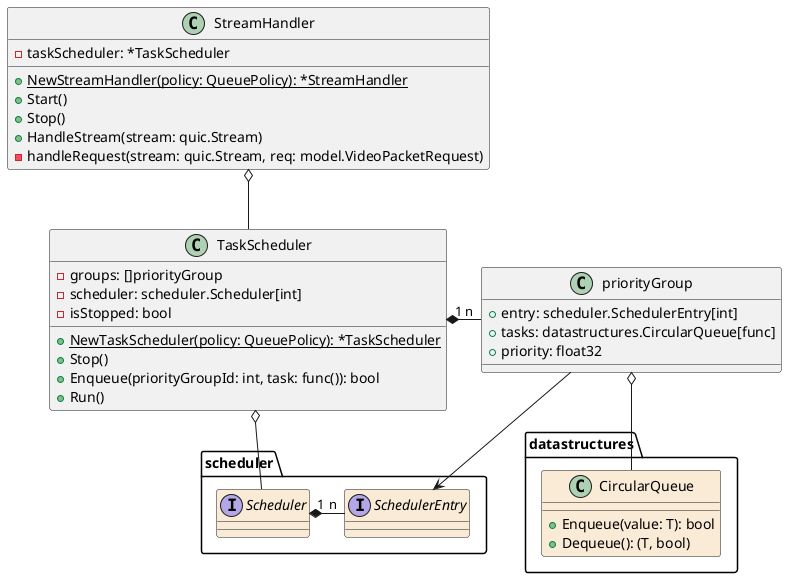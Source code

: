 @startuml

class StreamHandler {
    -taskScheduler: *TaskScheduler
    +{static} NewStreamHandler(policy: QueuePolicy): *StreamHandler
    +Start()
    +Stop()
    +HandleStream(stream: quic.Stream)
    -handleRequest(stream: quic.Stream, req: model.VideoPacketRequest)
}

class TaskScheduler {
    -groups: []priorityGroup
    -scheduler: scheduler.Scheduler[int]
    -isStopped: bool
    +{static} NewTaskScheduler(policy: QueuePolicy): *TaskScheduler
    +Stop()
    +Enqueue(priorityGroupId: int, task: func()): bool
    +Run()
}

class priorityGroup {
    +entry: scheduler.SchedulerEntry[int]
    +tasks: datastructures.CircularQueue[func]
    +priority: float32
}

interface scheduler.Scheduler #antiquewhite {}

interface scheduler.SchedulerEntry #antiquewhite {}

class datastructures.CircularQueue #antiquewhite {
    +Enqueue(value: T): bool
    +Dequeue(): (T, bool)
}

StreamHandler o-- TaskScheduler
TaskScheduler o-- scheduler.Scheduler
TaskScheduler "1" *- "n" priorityGroup
priorityGroup o-- CircularQueue
priorityGroup --> scheduler.SchedulerEntry
scheduler.Scheduler "1" *- "n" scheduler.SchedulerEntry

@enduml

